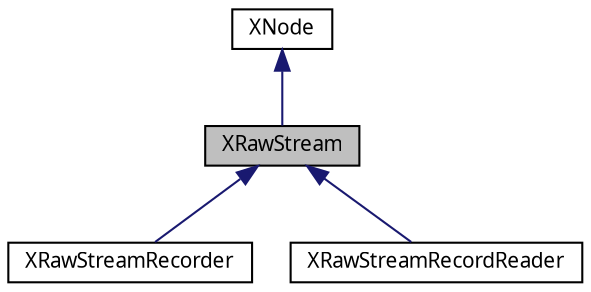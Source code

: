 digraph G
{
  edge [fontname="FreeSans.ttf",fontsize=10,labelfontname="FreeSans.ttf",labelfontsize=10];
  node [fontname="FreeSans.ttf",fontsize=10,shape=record];
  Node1 [label="XRawStream",height=0.2,width=0.4,color="black", fillcolor="grey75", style="filled" fontcolor="black"];
  Node2 -> Node1 [dir=back,color="midnightblue",fontsize=10,style="solid",fontname="FreeSans.ttf"];
  Node2 [label="XNode",height=0.2,width=0.4,color="black", fillcolor="white", style="filled",URL="$class_x_node.html"];
  Node1 -> Node3 [dir=back,color="midnightblue",fontsize=10,style="solid",fontname="FreeSans.ttf"];
  Node3 [label="XRawStreamRecorder",height=0.2,width=0.4,color="black", fillcolor="white", style="filled",URL="$class_x_raw_stream_recorder.html"];
  Node1 -> Node4 [dir=back,color="midnightblue",fontsize=10,style="solid",fontname="FreeSans.ttf"];
  Node4 [label="XRawStreamRecordReader",height=0.2,width=0.4,color="black", fillcolor="white", style="filled",URL="$class_x_raw_stream_record_reader.html"];
}
